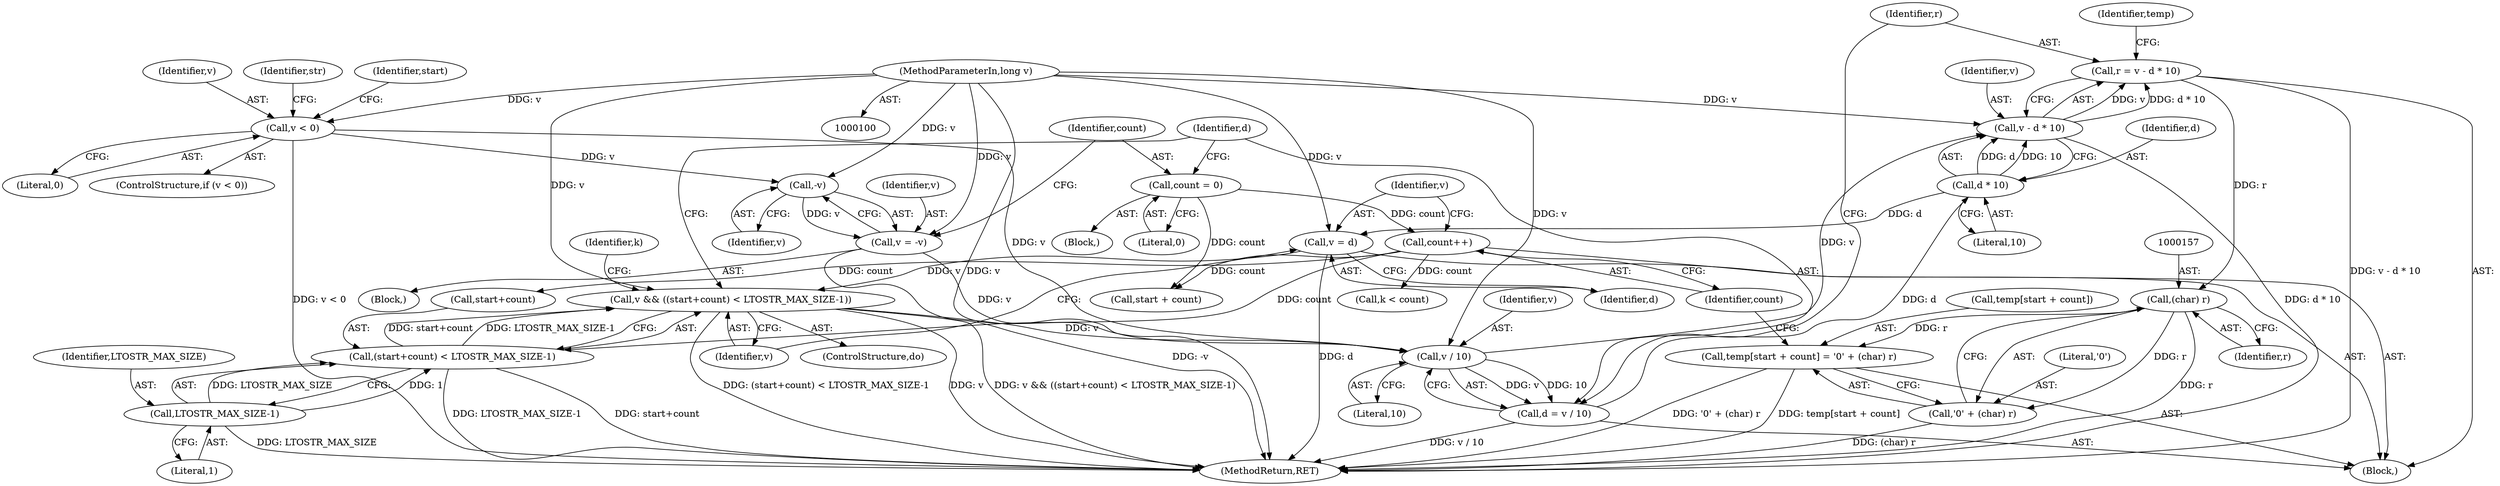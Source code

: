 digraph "0_savannah_4d4f992826a4962790ecd0cce6fbba4a415ce149@integer" {
"1000141" [label="(Call,r = v - d * 10)"];
"1000143" [label="(Call,v - d * 10)"];
"1000138" [label="(Call,v / 10)"];
"1000111" [label="(Call,v < 0)"];
"1000101" [label="(MethodParameterIn,long v)"];
"1000123" [label="(Call,v = -v)"];
"1000125" [label="(Call,-v)"];
"1000164" [label="(Call,v && ((start+count) < LTOSTR_MAX_SIZE-1))"];
"1000161" [label="(Call,v = d)"];
"1000145" [label="(Call,d * 10)"];
"1000136" [label="(Call,d = v / 10)"];
"1000166" [label="(Call,(start+count) < LTOSTR_MAX_SIZE-1)"];
"1000159" [label="(Call,count++)"];
"1000131" [label="(Call,count = 0)"];
"1000170" [label="(Call,LTOSTR_MAX_SIZE-1)"];
"1000156" [label="(Call,(char) r)"];
"1000148" [label="(Call,temp[start + count] = '0' + (char) r)"];
"1000154" [label="(Call,'0' + (char) r)"];
"1000166" [label="(Call,(start+count) < LTOSTR_MAX_SIZE-1)"];
"1000160" [label="(Identifier,count)"];
"1000135" [label="(Block,)"];
"1000138" [label="(Call,v / 10)"];
"1000150" [label="(Identifier,temp)"];
"1000129" [label="(Identifier,start)"];
"1000103" [label="(Block,)"];
"1000156" [label="(Call,(char) r)"];
"1000163" [label="(Identifier,d)"];
"1000111" [label="(Call,v < 0)"];
"1000146" [label="(Identifier,d)"];
"1000158" [label="(Identifier,r)"];
"1000161" [label="(Call,v = d)"];
"1000142" [label="(Identifier,r)"];
"1000175" [label="(Identifier,k)"];
"1000132" [label="(Identifier,count)"];
"1000162" [label="(Identifier,v)"];
"1000155" [label="(Literal,'0')"];
"1000177" [label="(Call,k < count)"];
"1000148" [label="(Call,temp[start + count] = '0' + (char) r)"];
"1000136" [label="(Call,d = v / 10)"];
"1000125" [label="(Call,-v)"];
"1000170" [label="(Call,LTOSTR_MAX_SIZE-1)"];
"1000165" [label="(Identifier,v)"];
"1000143" [label="(Call,v - d * 10)"];
"1000140" [label="(Literal,10)"];
"1000154" [label="(Call,'0' + (char) r)"];
"1000167" [label="(Call,start+count)"];
"1000134" [label="(ControlStructure,do)"];
"1000206" [label="(MethodReturn,RET)"];
"1000159" [label="(Call,count++)"];
"1000131" [label="(Call,count = 0)"];
"1000149" [label="(Call,temp[start + count])"];
"1000133" [label="(Literal,0)"];
"1000110" [label="(ControlStructure,if (v < 0))"];
"1000164" [label="(Call,v && ((start+count) < LTOSTR_MAX_SIZE-1))"];
"1000172" [label="(Literal,1)"];
"1000113" [label="(Literal,0)"];
"1000141" [label="(Call,r = v - d * 10)"];
"1000112" [label="(Identifier,v)"];
"1000114" [label="(Block,)"];
"1000147" [label="(Literal,10)"];
"1000151" [label="(Call,start + count)"];
"1000145" [label="(Call,d * 10)"];
"1000126" [label="(Identifier,v)"];
"1000101" [label="(MethodParameterIn,long v)"];
"1000139" [label="(Identifier,v)"];
"1000144" [label="(Identifier,v)"];
"1000137" [label="(Identifier,d)"];
"1000171" [label="(Identifier,LTOSTR_MAX_SIZE)"];
"1000123" [label="(Call,v = -v)"];
"1000124" [label="(Identifier,v)"];
"1000117" [label="(Identifier,str)"];
"1000141" -> "1000135"  [label="AST: "];
"1000141" -> "1000143"  [label="CFG: "];
"1000142" -> "1000141"  [label="AST: "];
"1000143" -> "1000141"  [label="AST: "];
"1000150" -> "1000141"  [label="CFG: "];
"1000141" -> "1000206"  [label="DDG: v - d * 10"];
"1000143" -> "1000141"  [label="DDG: v"];
"1000143" -> "1000141"  [label="DDG: d * 10"];
"1000141" -> "1000156"  [label="DDG: r"];
"1000143" -> "1000145"  [label="CFG: "];
"1000144" -> "1000143"  [label="AST: "];
"1000145" -> "1000143"  [label="AST: "];
"1000143" -> "1000206"  [label="DDG: d * 10"];
"1000138" -> "1000143"  [label="DDG: v"];
"1000101" -> "1000143"  [label="DDG: v"];
"1000145" -> "1000143"  [label="DDG: d"];
"1000145" -> "1000143"  [label="DDG: 10"];
"1000138" -> "1000136"  [label="AST: "];
"1000138" -> "1000140"  [label="CFG: "];
"1000139" -> "1000138"  [label="AST: "];
"1000140" -> "1000138"  [label="AST: "];
"1000136" -> "1000138"  [label="CFG: "];
"1000138" -> "1000136"  [label="DDG: v"];
"1000138" -> "1000136"  [label="DDG: 10"];
"1000111" -> "1000138"  [label="DDG: v"];
"1000123" -> "1000138"  [label="DDG: v"];
"1000164" -> "1000138"  [label="DDG: v"];
"1000101" -> "1000138"  [label="DDG: v"];
"1000111" -> "1000110"  [label="AST: "];
"1000111" -> "1000113"  [label="CFG: "];
"1000112" -> "1000111"  [label="AST: "];
"1000113" -> "1000111"  [label="AST: "];
"1000117" -> "1000111"  [label="CFG: "];
"1000129" -> "1000111"  [label="CFG: "];
"1000111" -> "1000206"  [label="DDG: v < 0"];
"1000101" -> "1000111"  [label="DDG: v"];
"1000111" -> "1000125"  [label="DDG: v"];
"1000101" -> "1000100"  [label="AST: "];
"1000101" -> "1000206"  [label="DDG: v"];
"1000101" -> "1000123"  [label="DDG: v"];
"1000101" -> "1000125"  [label="DDG: v"];
"1000101" -> "1000161"  [label="DDG: v"];
"1000101" -> "1000164"  [label="DDG: v"];
"1000123" -> "1000114"  [label="AST: "];
"1000123" -> "1000125"  [label="CFG: "];
"1000124" -> "1000123"  [label="AST: "];
"1000125" -> "1000123"  [label="AST: "];
"1000132" -> "1000123"  [label="CFG: "];
"1000123" -> "1000206"  [label="DDG: -v"];
"1000125" -> "1000123"  [label="DDG: v"];
"1000125" -> "1000126"  [label="CFG: "];
"1000126" -> "1000125"  [label="AST: "];
"1000164" -> "1000134"  [label="AST: "];
"1000164" -> "1000165"  [label="CFG: "];
"1000164" -> "1000166"  [label="CFG: "];
"1000165" -> "1000164"  [label="AST: "];
"1000166" -> "1000164"  [label="AST: "];
"1000137" -> "1000164"  [label="CFG: "];
"1000175" -> "1000164"  [label="CFG: "];
"1000164" -> "1000206"  [label="DDG: v && ((start+count) < LTOSTR_MAX_SIZE-1)"];
"1000164" -> "1000206"  [label="DDG: (start+count) < LTOSTR_MAX_SIZE-1"];
"1000164" -> "1000206"  [label="DDG: v"];
"1000161" -> "1000164"  [label="DDG: v"];
"1000166" -> "1000164"  [label="DDG: start+count"];
"1000166" -> "1000164"  [label="DDG: LTOSTR_MAX_SIZE-1"];
"1000161" -> "1000135"  [label="AST: "];
"1000161" -> "1000163"  [label="CFG: "];
"1000162" -> "1000161"  [label="AST: "];
"1000163" -> "1000161"  [label="AST: "];
"1000165" -> "1000161"  [label="CFG: "];
"1000161" -> "1000206"  [label="DDG: d"];
"1000145" -> "1000161"  [label="DDG: d"];
"1000145" -> "1000147"  [label="CFG: "];
"1000146" -> "1000145"  [label="AST: "];
"1000147" -> "1000145"  [label="AST: "];
"1000136" -> "1000145"  [label="DDG: d"];
"1000136" -> "1000135"  [label="AST: "];
"1000137" -> "1000136"  [label="AST: "];
"1000142" -> "1000136"  [label="CFG: "];
"1000136" -> "1000206"  [label="DDG: v / 10"];
"1000166" -> "1000170"  [label="CFG: "];
"1000167" -> "1000166"  [label="AST: "];
"1000170" -> "1000166"  [label="AST: "];
"1000166" -> "1000206"  [label="DDG: start+count"];
"1000166" -> "1000206"  [label="DDG: LTOSTR_MAX_SIZE-1"];
"1000159" -> "1000166"  [label="DDG: count"];
"1000170" -> "1000166"  [label="DDG: LTOSTR_MAX_SIZE"];
"1000170" -> "1000166"  [label="DDG: 1"];
"1000159" -> "1000135"  [label="AST: "];
"1000159" -> "1000160"  [label="CFG: "];
"1000160" -> "1000159"  [label="AST: "];
"1000162" -> "1000159"  [label="CFG: "];
"1000159" -> "1000151"  [label="DDG: count"];
"1000131" -> "1000159"  [label="DDG: count"];
"1000159" -> "1000167"  [label="DDG: count"];
"1000159" -> "1000177"  [label="DDG: count"];
"1000131" -> "1000103"  [label="AST: "];
"1000131" -> "1000133"  [label="CFG: "];
"1000132" -> "1000131"  [label="AST: "];
"1000133" -> "1000131"  [label="AST: "];
"1000137" -> "1000131"  [label="CFG: "];
"1000131" -> "1000151"  [label="DDG: count"];
"1000170" -> "1000172"  [label="CFG: "];
"1000171" -> "1000170"  [label="AST: "];
"1000172" -> "1000170"  [label="AST: "];
"1000170" -> "1000206"  [label="DDG: LTOSTR_MAX_SIZE"];
"1000156" -> "1000154"  [label="AST: "];
"1000156" -> "1000158"  [label="CFG: "];
"1000157" -> "1000156"  [label="AST: "];
"1000158" -> "1000156"  [label="AST: "];
"1000154" -> "1000156"  [label="CFG: "];
"1000156" -> "1000206"  [label="DDG: r"];
"1000156" -> "1000148"  [label="DDG: r"];
"1000156" -> "1000154"  [label="DDG: r"];
"1000148" -> "1000135"  [label="AST: "];
"1000148" -> "1000154"  [label="CFG: "];
"1000149" -> "1000148"  [label="AST: "];
"1000154" -> "1000148"  [label="AST: "];
"1000160" -> "1000148"  [label="CFG: "];
"1000148" -> "1000206"  [label="DDG: '0' + (char) r"];
"1000148" -> "1000206"  [label="DDG: temp[start + count]"];
"1000155" -> "1000154"  [label="AST: "];
"1000154" -> "1000206"  [label="DDG: (char) r"];
}
